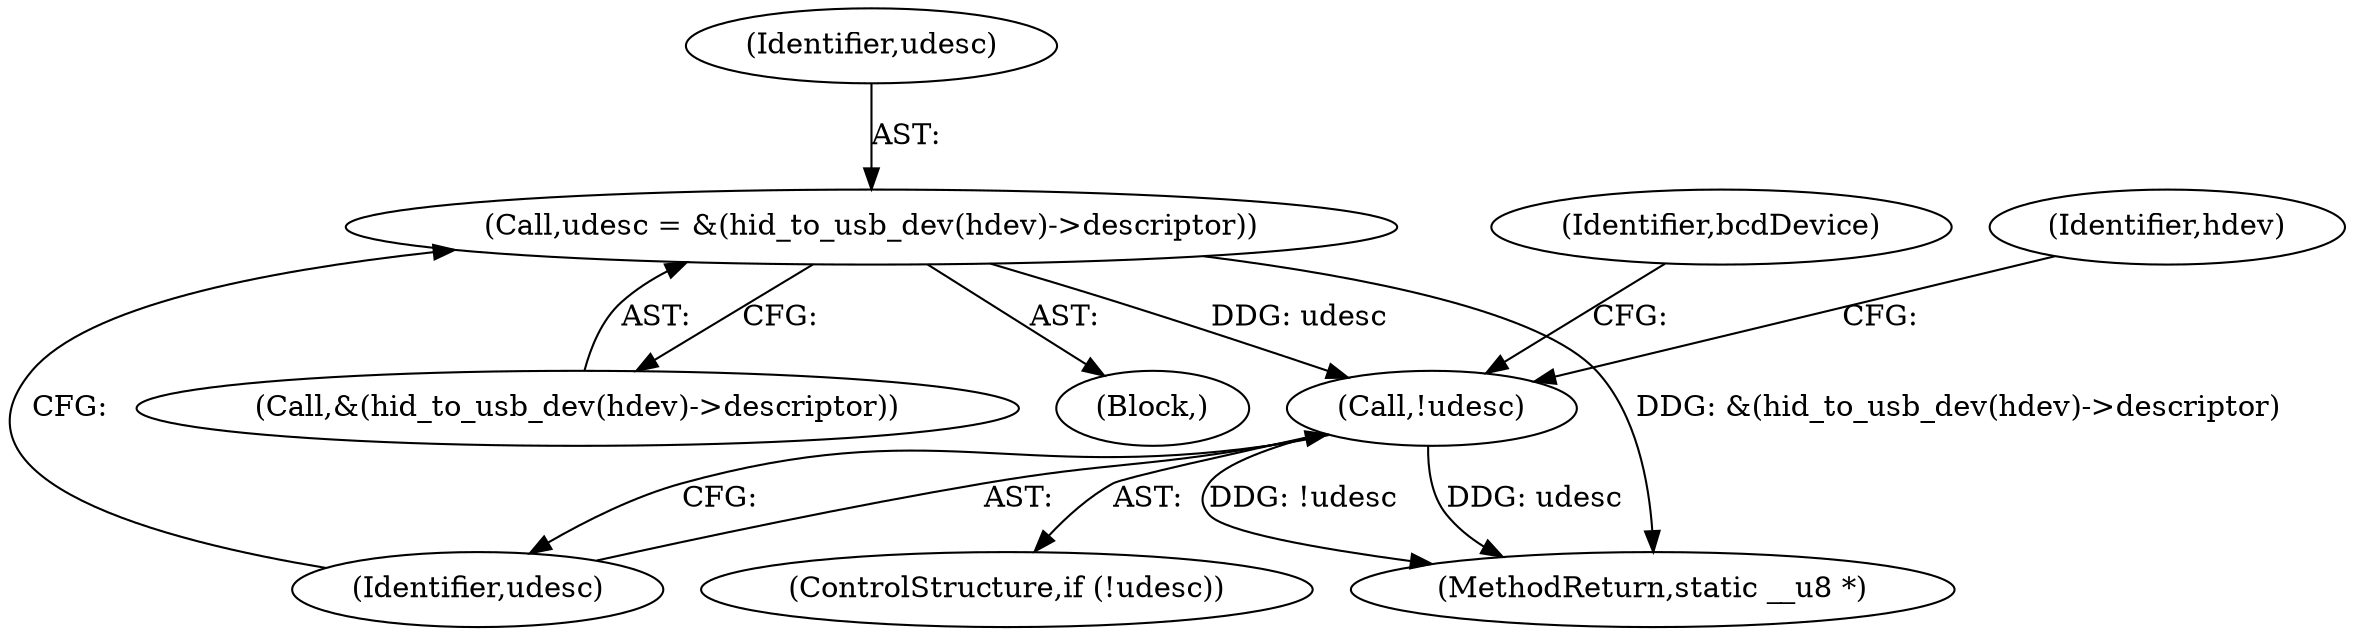 digraph "0_linux_4ab25786c87eb20857bbb715c3ae34ec8fd6a214_1@pointer" {
"1000221" [label="(Call,udesc = &(hid_to_usb_dev(hdev)->descriptor))"];
"1000229" [label="(Call,!udesc)"];
"1000223" [label="(Call,&(hid_to_usb_dev(hdev)->descriptor))"];
"1000228" [label="(ControlStructure,if (!udesc))"];
"1000221" [label="(Call,udesc = &(hid_to_usb_dev(hdev)->descriptor))"];
"1000230" [label="(Identifier,udesc)"];
"1000237" [label="(Identifier,bcdDevice)"];
"1000411" [label="(MethodReturn,static __u8 *)"];
"1000233" [label="(Identifier,hdev)"];
"1000219" [label="(Block,)"];
"1000222" [label="(Identifier,udesc)"];
"1000229" [label="(Call,!udesc)"];
"1000221" -> "1000219"  [label="AST: "];
"1000221" -> "1000223"  [label="CFG: "];
"1000222" -> "1000221"  [label="AST: "];
"1000223" -> "1000221"  [label="AST: "];
"1000230" -> "1000221"  [label="CFG: "];
"1000221" -> "1000411"  [label="DDG: &(hid_to_usb_dev(hdev)->descriptor)"];
"1000221" -> "1000229"  [label="DDG: udesc"];
"1000229" -> "1000228"  [label="AST: "];
"1000229" -> "1000230"  [label="CFG: "];
"1000230" -> "1000229"  [label="AST: "];
"1000233" -> "1000229"  [label="CFG: "];
"1000237" -> "1000229"  [label="CFG: "];
"1000229" -> "1000411"  [label="DDG: !udesc"];
"1000229" -> "1000411"  [label="DDG: udesc"];
}
